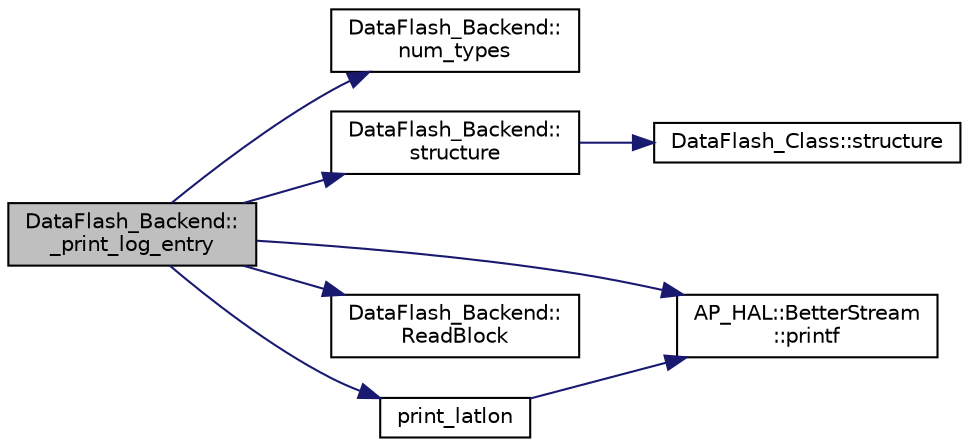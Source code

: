 digraph "DataFlash_Backend::_print_log_entry"
{
 // INTERACTIVE_SVG=YES
  edge [fontname="Helvetica",fontsize="10",labelfontname="Helvetica",labelfontsize="10"];
  node [fontname="Helvetica",fontsize="10",shape=record];
  rankdir="LR";
  Node1 [label="DataFlash_Backend::\l_print_log_entry",height=0.2,width=0.4,color="black", fillcolor="grey75", style="filled", fontcolor="black"];
  Node1 -> Node2 [color="midnightblue",fontsize="10",style="solid",fontname="Helvetica"];
  Node2 [label="DataFlash_Backend::\lnum_types",height=0.2,width=0.4,color="black", fillcolor="white", style="filled",URL="$classDataFlash__Backend.html#a33e7a1703d68bd91ac6782bb10b209f8"];
  Node1 -> Node3 [color="midnightblue",fontsize="10",style="solid",fontname="Helvetica"];
  Node3 [label="DataFlash_Backend::\lstructure",height=0.2,width=0.4,color="black", fillcolor="white", style="filled",URL="$classDataFlash__Backend.html#a78d9206fcf7192ea90e1dd4a281116b3"];
  Node3 -> Node4 [color="midnightblue",fontsize="10",style="solid",fontname="Helvetica"];
  Node4 [label="DataFlash_Class::structure",height=0.2,width=0.4,color="black", fillcolor="white", style="filled",URL="$classDataFlash__Class.html#a7ac0e748bbc5c6e72645bb6245257600"];
  Node1 -> Node5 [color="midnightblue",fontsize="10",style="solid",fontname="Helvetica"];
  Node5 [label="AP_HAL::BetterStream\l::printf",height=0.2,width=0.4,color="black", fillcolor="white", style="filled",URL="$classAP__HAL_1_1BetterStream.html#a1042d8b81aea5fb096d1b7431d7a9484"];
  Node1 -> Node6 [color="midnightblue",fontsize="10",style="solid",fontname="Helvetica"];
  Node6 [label="DataFlash_Backend::\lReadBlock",height=0.2,width=0.4,color="black", fillcolor="white", style="filled",URL="$classDataFlash__Backend.html#a45b396a6f620117db489db862dfd09dd"];
  Node1 -> Node7 [color="midnightblue",fontsize="10",style="solid",fontname="Helvetica"];
  Node7 [label="print_latlon",height=0.2,width=0.4,color="black", fillcolor="white", style="filled",URL="$location_8cpp.html#ae0eb26c397efe633c3fe0d6a1d866897"];
  Node7 -> Node5 [color="midnightblue",fontsize="10",style="solid",fontname="Helvetica"];
}

